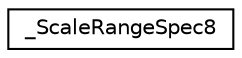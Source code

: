 digraph "Graphical Class Hierarchy"
{
  edge [fontname="Helvetica",fontsize="10",labelfontname="Helvetica",labelfontsize="10"];
  node [fontname="Helvetica",fontsize="10",shape=record];
  rankdir="LR";
  Node1 [label="_ScaleRangeSpec8",height=0.2,width=0.4,color="black", fillcolor="white", style="filled",URL="$struct___scale_range_spec8.html"];
}
